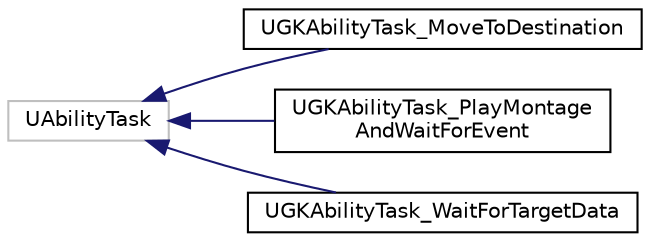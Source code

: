 digraph "Graphical Class Hierarchy"
{
 // LATEX_PDF_SIZE
  edge [fontname="Helvetica",fontsize="10",labelfontname="Helvetica",labelfontsize="10"];
  node [fontname="Helvetica",fontsize="10",shape=record];
  rankdir="LR";
  Node0 [label="UAbilityTask",height=0.2,width=0.4,color="grey75", fillcolor="white", style="filled",tooltip=" "];
  Node0 -> Node1 [dir="back",color="midnightblue",fontsize="10",style="solid",fontname="Helvetica"];
  Node1 [label="UGKAbilityTask_MoveToDestination",height=0.2,width=0.4,color="black", fillcolor="white", style="filled",URL="$classUGKAbilityTask__MoveToDestination.html",tooltip=" "];
  Node0 -> Node2 [dir="back",color="midnightblue",fontsize="10",style="solid",fontname="Helvetica"];
  Node2 [label="UGKAbilityTask_PlayMontage\lAndWaitForEvent",height=0.2,width=0.4,color="black", fillcolor="white", style="filled",URL="$classUGKAbilityTask__PlayMontageAndWaitForEvent.html",tooltip=" "];
  Node0 -> Node3 [dir="back",color="midnightblue",fontsize="10",style="solid",fontname="Helvetica"];
  Node3 [label="UGKAbilityTask_WaitForTargetData",height=0.2,width=0.4,color="black", fillcolor="white", style="filled",URL="$classUGKAbilityTask__WaitForTargetData.html",tooltip=" "];
}
